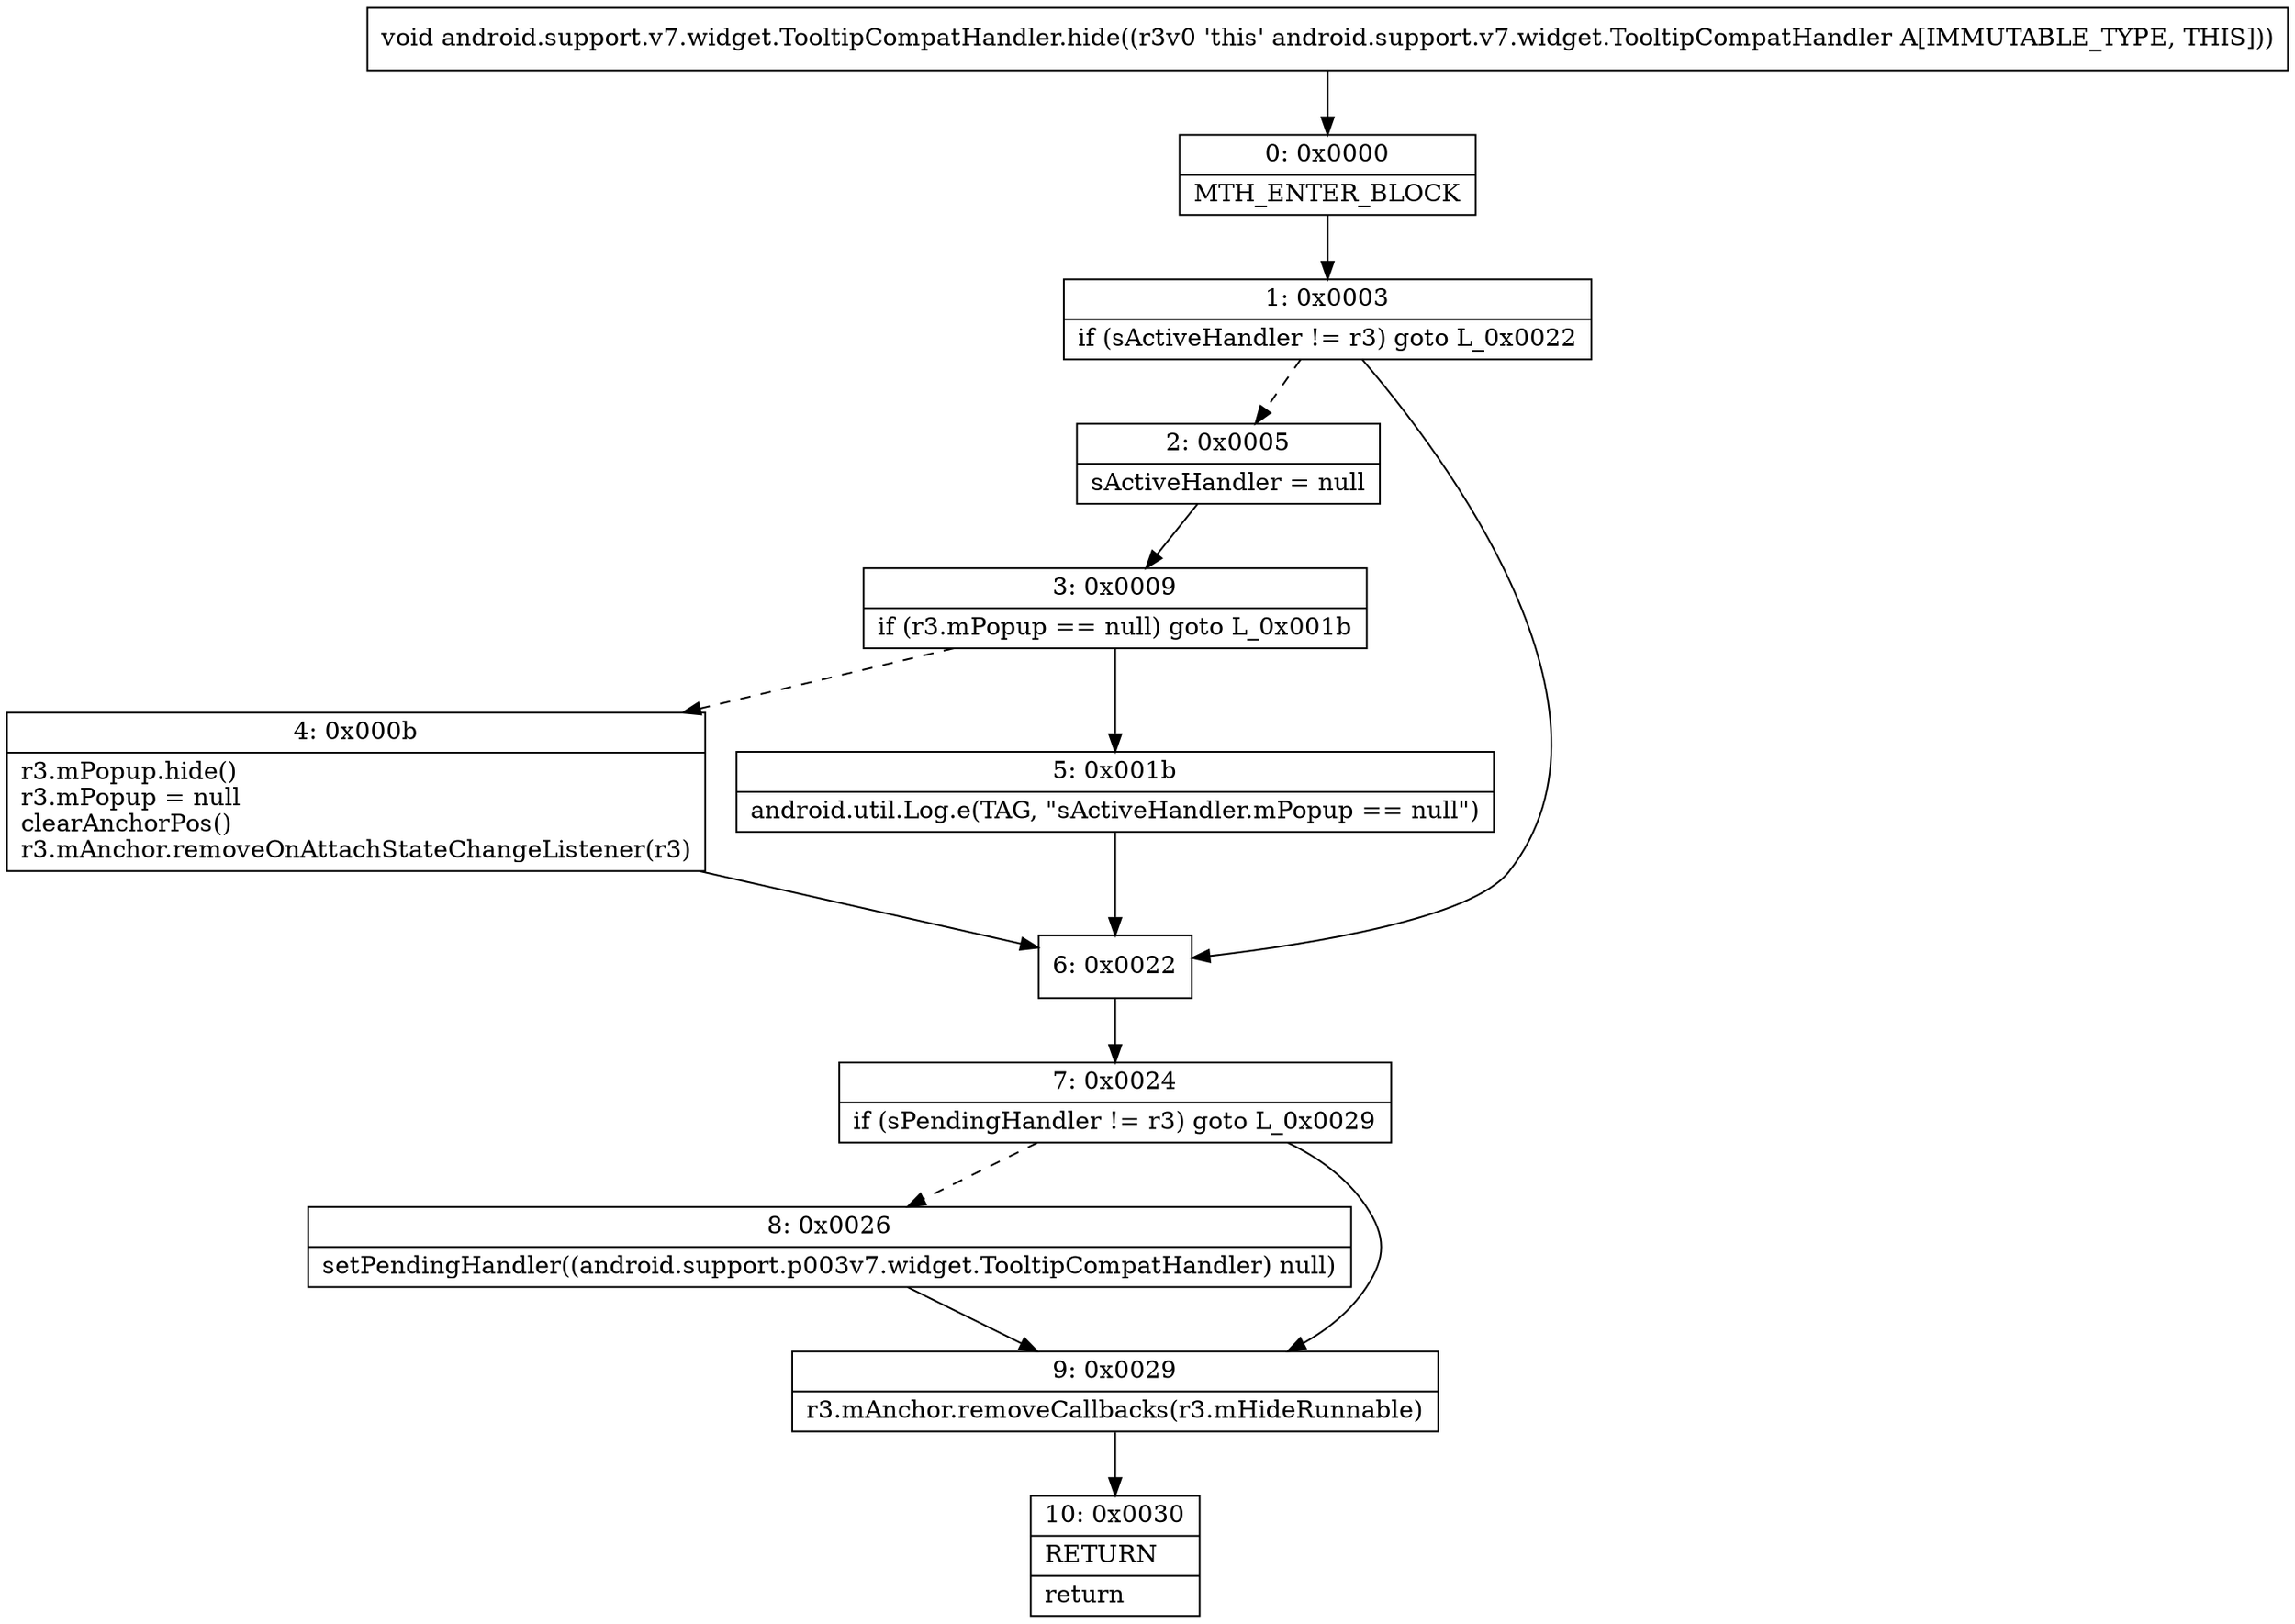 digraph "CFG forandroid.support.v7.widget.TooltipCompatHandler.hide()V" {
Node_0 [shape=record,label="{0\:\ 0x0000|MTH_ENTER_BLOCK\l}"];
Node_1 [shape=record,label="{1\:\ 0x0003|if (sActiveHandler != r3) goto L_0x0022\l}"];
Node_2 [shape=record,label="{2\:\ 0x0005|sActiveHandler = null\l}"];
Node_3 [shape=record,label="{3\:\ 0x0009|if (r3.mPopup == null) goto L_0x001b\l}"];
Node_4 [shape=record,label="{4\:\ 0x000b|r3.mPopup.hide()\lr3.mPopup = null\lclearAnchorPos()\lr3.mAnchor.removeOnAttachStateChangeListener(r3)\l}"];
Node_5 [shape=record,label="{5\:\ 0x001b|android.util.Log.e(TAG, \"sActiveHandler.mPopup == null\")\l}"];
Node_6 [shape=record,label="{6\:\ 0x0022}"];
Node_7 [shape=record,label="{7\:\ 0x0024|if (sPendingHandler != r3) goto L_0x0029\l}"];
Node_8 [shape=record,label="{8\:\ 0x0026|setPendingHandler((android.support.p003v7.widget.TooltipCompatHandler) null)\l}"];
Node_9 [shape=record,label="{9\:\ 0x0029|r3.mAnchor.removeCallbacks(r3.mHideRunnable)\l}"];
Node_10 [shape=record,label="{10\:\ 0x0030|RETURN\l|return\l}"];
MethodNode[shape=record,label="{void android.support.v7.widget.TooltipCompatHandler.hide((r3v0 'this' android.support.v7.widget.TooltipCompatHandler A[IMMUTABLE_TYPE, THIS])) }"];
MethodNode -> Node_0;
Node_0 -> Node_1;
Node_1 -> Node_2[style=dashed];
Node_1 -> Node_6;
Node_2 -> Node_3;
Node_3 -> Node_4[style=dashed];
Node_3 -> Node_5;
Node_4 -> Node_6;
Node_5 -> Node_6;
Node_6 -> Node_7;
Node_7 -> Node_8[style=dashed];
Node_7 -> Node_9;
Node_8 -> Node_9;
Node_9 -> Node_10;
}

